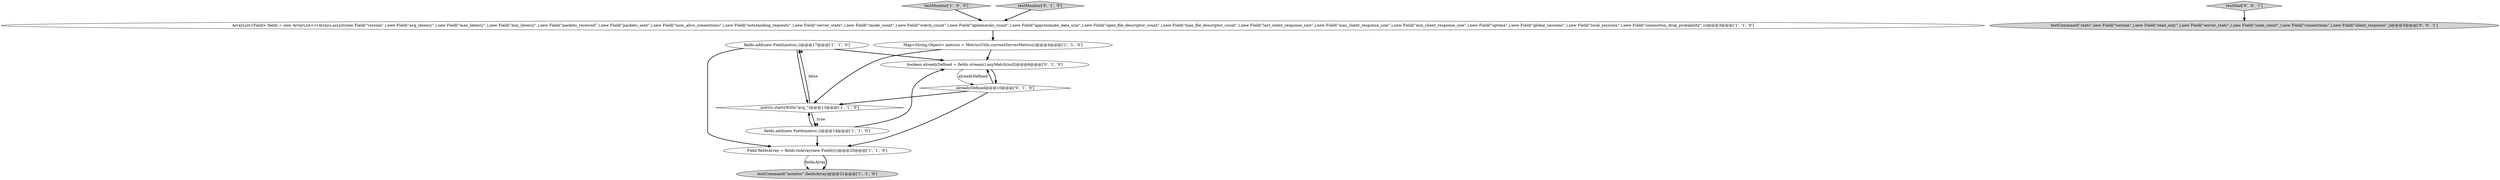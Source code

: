 digraph {
3 [style = filled, label = "testCommand(\"monitor\",fieldsArray)@@@21@@@['1', '1', '0']", fillcolor = lightgray, shape = ellipse image = "AAA0AAABBB1BBB"];
4 [style = filled, label = "ArrayList<Field> fields = new ArrayList<>(Arrays.asList(new Field(\"version\",),new Field(\"avg_latency\",),new Field(\"max_latency\",),new Field(\"min_latency\",),new Field(\"packets_received\",),new Field(\"packets_sent\",),new Field(\"num_alive_connections\",),new Field(\"outstanding_requests\",),new Field(\"server_state\",),new Field(\"znode_count\",),new Field(\"watch_count\",),new Field(\"ephemerals_count\",),new Field(\"approximate_data_size\",),new Field(\"open_file_descriptor_count\",),new Field(\"max_file_descriptor_count\",),new Field(\"last_client_response_size\",),new Field(\"max_client_response_size\",),new Field(\"min_client_response_size\",),new Field(\"uptime\",),new Field(\"global_sessions\",),new Field(\"local_sessions\",),new Field(\"connection_drop_probability\",)))@@@3@@@['1', '1', '0']", fillcolor = white, shape = ellipse image = "AAA0AAABBB1BBB"];
2 [style = filled, label = "Map<String,Object> metrics = MetricsUtils.currentServerMetrics()@@@4@@@['1', '1', '0']", fillcolor = white, shape = ellipse image = "AAA0AAABBB1BBB"];
11 [style = filled, label = "testStat['0', '0', '1']", fillcolor = lightgray, shape = diamond image = "AAA0AAABBB3BBB"];
12 [style = filled, label = "testCommand(\"stats\",new Field(\"version\",),new Field(\"read_only\",),new Field(\"server_stats\",),new Field(\"node_count\",),new Field(\"connections\",),new Field(\"client_response\",))@@@3@@@['0', '0', '1']", fillcolor = lightgray, shape = ellipse image = "AAA0AAABBB3BBB"];
0 [style = filled, label = "Field fieldsArray = fields.toArray(new Field(((()@@@20@@@['1', '1', '0']", fillcolor = white, shape = ellipse image = "AAA0AAABBB1BBB"];
1 [style = filled, label = "fields.add(new Field(metric,))@@@17@@@['1', '1', '0']", fillcolor = white, shape = ellipse image = "AAA0AAABBB1BBB"];
6 [style = filled, label = "fields.add(new Field(metric,))@@@14@@@['1', '1', '0']", fillcolor = white, shape = ellipse image = "AAA0AAABBB1BBB"];
7 [style = filled, label = "testMonitor['1', '0', '0']", fillcolor = lightgray, shape = diamond image = "AAA0AAABBB1BBB"];
8 [style = filled, label = "boolean alreadyDefined = fields.stream().anyMatch(null)@@@6@@@['0', '1', '0']", fillcolor = white, shape = ellipse image = "AAA1AAABBB2BBB"];
9 [style = filled, label = "alreadyDefined@@@10@@@['0', '1', '0']", fillcolor = white, shape = diamond image = "AAA1AAABBB2BBB"];
10 [style = filled, label = "testMonitor['0', '1', '0']", fillcolor = lightgray, shape = diamond image = "AAA0AAABBB2BBB"];
5 [style = filled, label = "metric.startsWith(\"avg_\")@@@13@@@['1', '1', '0']", fillcolor = white, shape = diamond image = "AAA0AAABBB1BBB"];
8->9 [style = bold, label=""];
11->12 [style = bold, label=""];
0->3 [style = solid, label="fieldsArray"];
2->5 [style = bold, label=""];
5->1 [style = bold, label=""];
6->0 [style = bold, label=""];
1->8 [style = bold, label=""];
0->3 [style = bold, label=""];
9->0 [style = bold, label=""];
6->8 [style = bold, label=""];
8->9 [style = solid, label="alreadyDefined"];
2->8 [style = bold, label=""];
4->2 [style = bold, label=""];
5->6 [style = dotted, label="true"];
7->4 [style = bold, label=""];
10->4 [style = bold, label=""];
6->5 [style = bold, label=""];
9->8 [style = bold, label=""];
9->5 [style = bold, label=""];
5->1 [style = dotted, label="false"];
5->6 [style = bold, label=""];
1->0 [style = bold, label=""];
1->5 [style = bold, label=""];
}
